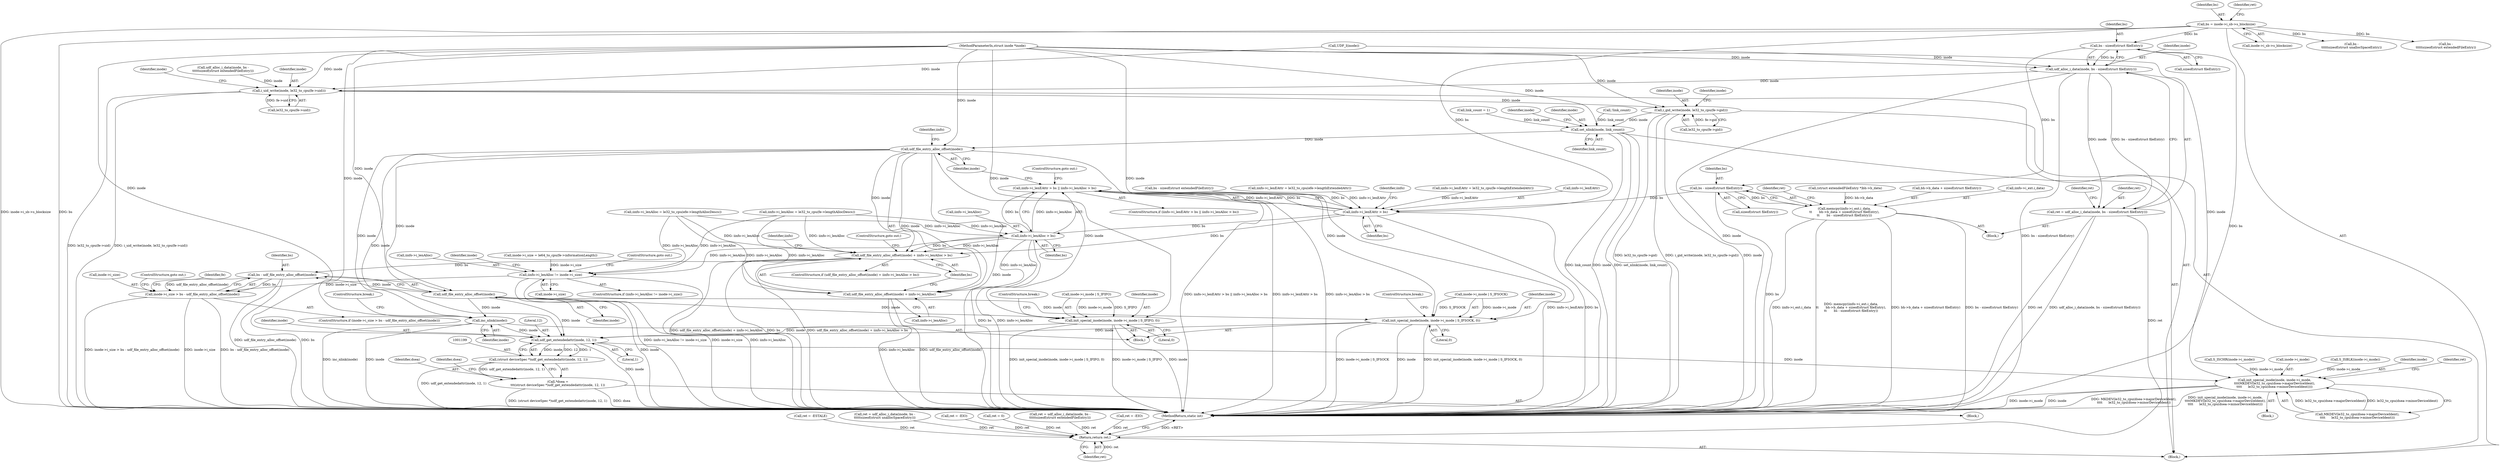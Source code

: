 digraph "0_linux_23b133bdc452aa441fcb9b82cbf6dd05cfd342d0@API" {
"1000483" [label="(Call,bs - sizeof(struct fileEntry))"];
"1000144" [label="(Call,bs = inode->i_sb->s_blocksize)"];
"1000481" [label="(Call,udf_alloc_i_data(inode, bs - sizeof(struct fileEntry)))"];
"1000479" [label="(Call,ret = udf_alloc_i_data(inode, bs - sizeof(struct fileEntry)))"];
"1001229" [label="(Return,return ret;)"];
"1000577" [label="(Call,i_uid_write(inode, le32_to_cpu(fe->uid)))"];
"1000611" [label="(Call,i_gid_write(inode, le32_to_cpu(fe->gid)))"];
"1000729" [label="(Call,set_nlink(inode, link_count))"];
"1000994" [label="(Call,udf_file_entry_alloc_offset(inode))"];
"1000992" [label="(Call,udf_file_entry_alloc_offset(inode) + iinfo->i_lenAlloc > bs)"];
"1001022" [label="(Call,bs - udf_file_entry_alloc_offset(inode))"];
"1001018" [label="(Call,inode->i_size > bs - udf_file_entry_alloc_offset(inode))"];
"1000993" [label="(Call,udf_file_entry_alloc_offset(inode) + iinfo->i_lenAlloc)"];
"1001024" [label="(Call,udf_file_entry_alloc_offset(inode))"];
"1001052" [label="(Call,inc_nlink(inode))"];
"1001200" [label="(Call,udf_get_extendedattr(inode, 12, 1))"];
"1001198" [label="(Call,(struct deviceSpec *)udf_get_extendedattr(inode, 12, 1))"];
"1001196" [label="(Call,*dsea =\n\t\t\t(struct deviceSpec *)udf_get_extendedattr(inode, 12, 1))"];
"1001207" [label="(Call,init_special_inode(inode, inode->i_mode,\n\t\t\t\tMKDEV(le32_to_cpu(dsea->majorDeviceIdent),\n\t\t\t\t      le32_to_cpu(dsea->minorDeviceIdent))))"];
"1001115" [label="(Call,init_special_inode(inode, inode->i_mode | S_IFIFO, 0))"];
"1001125" [label="(Call,init_special_inode(inode, inode->i_mode | S_IFSOCK, 0))"];
"1000502" [label="(Call,bs - sizeof(struct fileEntry))"];
"1000490" [label="(Call,memcpy(iinfo->i_ext.i_data,\n\t\t       bh->b_data + sizeof(struct fileEntry),\n\t\t       bs - sizeof(struct fileEntry)))"];
"1000980" [label="(Call,iinfo->i_lenEAttr > bs)"];
"1000979" [label="(Call,iinfo->i_lenEAttr > bs || iinfo->i_lenAlloc > bs)"];
"1000985" [label="(Call,iinfo->i_lenAlloc > bs)"];
"1001009" [label="(Call,iinfo->i_lenAlloc != inode->i_size)"];
"1000714" [label="(Call,!link_count)"];
"1001212" [label="(Call,MKDEV(le32_to_cpu(dsea->majorDeviceIdent),\n\t\t\t\t      le32_to_cpu(dsea->minorDeviceIdent)))"];
"1000990" [label="(ControlStructure,goto out;)"];
"1001196" [label="(Call,*dsea =\n\t\t\t(struct deviceSpec *)udf_get_extendedattr(inode, 12, 1))"];
"1001206" [label="(Block,)"];
"1001202" [label="(Literal,12)"];
"1001197" [label="(Identifier,dsea)"];
"1000729" [label="(Call,set_nlink(inode, link_count))"];
"1000468" [label="(Block,)"];
"1000479" [label="(Call,ret = udf_alloc_i_data(inode, bs - sizeof(struct fileEntry)))"];
"1001025" [label="(Identifier,inode)"];
"1001231" [label="(MethodReturn,static int)"];
"1001203" [label="(Literal,1)"];
"1001208" [label="(Identifier,inode)"];
"1000726" [label="(Call,link_count = 1)"];
"1000146" [label="(Call,inode->i_sb->s_blocksize)"];
"1000240" [label="(Call,(struct extendedFileEntry *)bh->b_data)"];
"1000732" [label="(Call,inode->i_size = le64_to_cpu(fe->informationLength))"];
"1000992" [label="(Call,udf_file_entry_alloc_offset(inode) + iinfo->i_lenAlloc > bs)"];
"1001019" [label="(Call,inode->i_size)"];
"1000454" [label="(Call,bs - sizeof(struct extendedFileEntry))"];
"1000578" [label="(Identifier,inode)"];
"1000145" [label="(Identifier,bs)"];
"1000985" [label="(Call,iinfo->i_lenAlloc > bs)"];
"1000431" [label="(Call,ret = udf_alloc_i_data(inode, bs -\n\t\t\t\t\tsizeof(struct extendedFileEntry)))"];
"1000484" [label="(Identifier,bs)"];
"1001133" [label="(ControlStructure,break;)"];
"1001024" [label="(Call,udf_file_entry_alloc_offset(inode))"];
"1000568" [label="(Call,ret = -EIO)"];
"1000144" [label="(Call,bs = inode->i_sb->s_blocksize)"];
"1001013" [label="(Call,inode->i_size)"];
"1000734" [label="(Identifier,inode)"];
"1000503" [label="(Identifier,bs)"];
"1001224" [label="(Identifier,ret)"];
"1000947" [label="(Call,iinfo->i_lenEAttr = le32_to_cpu(efe->lengthExtendedAttr))"];
"1000496" [label="(Call,bh->b_data + sizeof(struct fileEntry))"];
"1000483" [label="(Call,bs - sizeof(struct fileEntry))"];
"1001020" [label="(Identifier,inode)"];
"1000109" [label="(MethodParameterIn,struct inode *inode)"];
"1001125" [label="(Call,init_special_inode(inode, inode->i_mode | S_IFSOCK, 0))"];
"1000837" [label="(Call,iinfo->i_lenAlloc = le32_to_cpu(fe->lengthAllocDescs))"];
"1001022" [label="(Call,bs - udf_file_entry_alloc_offset(inode))"];
"1001052" [label="(Call,inc_nlink(inode))"];
"1001008" [label="(ControlStructure,if (iinfo->i_lenAlloc != inode->i_size))"];
"1000488" [label="(Identifier,ret)"];
"1000955" [label="(Call,iinfo->i_lenAlloc = le32_to_cpu(efe->lengthAllocDescs))"];
"1001186" [label="(Call,S_ISCHR(inode->i_mode))"];
"1000588" [label="(Identifier,inode)"];
"1000433" [label="(Call,udf_alloc_i_data(inode, bs -\n\t\t\t\t\tsizeof(struct extendedFileEntry)))"];
"1001018" [label="(Call,inode->i_size > bs - udf_file_entry_alloc_offset(inode))"];
"1000994" [label="(Call,udf_file_entry_alloc_offset(inode))"];
"1000731" [label="(Identifier,link_count)"];
"1000987" [label="(Identifier,iinfo)"];
"1000482" [label="(Identifier,inode)"];
"1000721" [label="(Call,ret = -ESTALE)"];
"1000490" [label="(Call,memcpy(iinfo->i_ext.i_data,\n\t\t       bh->b_data + sizeof(struct fileEntry),\n\t\t       bs - sizeof(struct fileEntry)))"];
"1000491" [label="(Call,iinfo->i_ext.i_data)"];
"1000122" [label="(Call,UDF_I(inode))"];
"1001033" [label="(Block,)"];
"1000730" [label="(Identifier,inode)"];
"1001230" [label="(Identifier,ret)"];
"1000622" [label="(Identifier,inode)"];
"1001115" [label="(Call,init_special_inode(inode, inode->i_mode | S_IFIFO, 0))"];
"1001209" [label="(Call,inode->i_mode)"];
"1001117" [label="(Call,inode->i_mode | S_IFIFO)"];
"1000111" [label="(Block,)"];
"1001009" [label="(Call,iinfo->i_lenAlloc != inode->i_size)"];
"1000485" [label="(Call,sizeof(struct fileEntry))"];
"1001004" [label="(Identifier,iinfo)"];
"1001194" [label="(Block,)"];
"1000995" [label="(Identifier,inode)"];
"1000480" [label="(Identifier,ret)"];
"1000984" [label="(Identifier,bs)"];
"1000829" [label="(Call,iinfo->i_lenEAttr = le32_to_cpu(fe->lengthExtendedAttr))"];
"1000611" [label="(Call,i_gid_write(inode, le32_to_cpu(fe->gid)))"];
"1000153" [label="(Identifier,ret)"];
"1000996" [label="(Call,iinfo->i_lenAlloc)"];
"1000539" [label="(Call,ret = udf_alloc_i_data(inode, bs -\n\t\t\t\t\tsizeof(struct unallocSpaceEntry)))"];
"1001026" [label="(ControlStructure,goto out;)"];
"1001229" [label="(Return,return ret;)"];
"1001122" [label="(Literal,0)"];
"1000613" [label="(Call,le32_to_cpu(fe->gid))"];
"1000999" [label="(Identifier,bs)"];
"1001205" [label="(Identifier,dsea)"];
"1001207" [label="(Call,init_special_inode(inode, inode->i_mode,\n\t\t\t\tMKDEV(le32_to_cpu(dsea->majorDeviceIdent),\n\t\t\t\t      le32_to_cpu(dsea->minorDeviceIdent))))"];
"1000993" [label="(Call,udf_file_entry_alloc_offset(inode) + iinfo->i_lenAlloc)"];
"1000152" [label="(Call,ret = -EIO)"];
"1001054" [label="(ControlStructure,break;)"];
"1001127" [label="(Call,inode->i_mode | S_IFSOCK)"];
"1000997" [label="(Identifier,iinfo)"];
"1000543" [label="(Call,bs -\n\t\t\t\t\tsizeof(struct unallocSpaceEntry))"];
"1001198" [label="(Call,(struct deviceSpec *)udf_get_extendedattr(inode, 12, 1))"];
"1001053" [label="(Identifier,inode)"];
"1000579" [label="(Call,le32_to_cpu(fe->uid))"];
"1000981" [label="(Call,iinfo->i_lenEAttr)"];
"1000612" [label="(Identifier,inode)"];
"1000569" [label="(Identifier,ret)"];
"1000481" [label="(Call,udf_alloc_i_data(inode, bs - sizeof(struct fileEntry)))"];
"1001126" [label="(Identifier,inode)"];
"1001201" [label="(Identifier,inode)"];
"1000989" [label="(Identifier,bs)"];
"1001017" [label="(ControlStructure,if (inode->i_size > bs - udf_file_entry_alloc_offset(inode)))"];
"1000577" [label="(Call,i_uid_write(inode, le32_to_cpu(fe->uid)))"];
"1001132" [label="(Literal,0)"];
"1001190" [label="(Call,S_ISBLK(inode->i_mode))"];
"1000502" [label="(Call,bs - sizeof(struct fileEntry))"];
"1001223" [label="(Call,ret = 0)"];
"1000504" [label="(Call,sizeof(struct fileEntry))"];
"1001023" [label="(Identifier,bs)"];
"1001116" [label="(Identifier,inode)"];
"1001200" [label="(Call,udf_get_extendedattr(inode, 12, 1))"];
"1000991" [label="(ControlStructure,if (udf_file_entry_alloc_offset(inode) + iinfo->i_lenAlloc > bs))"];
"1000986" [label="(Call,iinfo->i_lenAlloc)"];
"1001123" [label="(ControlStructure,break;)"];
"1001000" [label="(ControlStructure,goto out;)"];
"1000979" [label="(Call,iinfo->i_lenEAttr > bs || iinfo->i_lenAlloc > bs)"];
"1001016" [label="(ControlStructure,goto out;)"];
"1001030" [label="(Identifier,fe)"];
"1000978" [label="(ControlStructure,if (iinfo->i_lenEAttr > bs || iinfo->i_lenAlloc > bs))"];
"1001010" [label="(Call,iinfo->i_lenAlloc)"];
"1000980" [label="(Call,iinfo->i_lenEAttr > bs)"];
"1000435" [label="(Call,bs -\n\t\t\t\t\tsizeof(struct extendedFileEntry))"];
"1000483" -> "1000481"  [label="AST: "];
"1000483" -> "1000485"  [label="CFG: "];
"1000484" -> "1000483"  [label="AST: "];
"1000485" -> "1000483"  [label="AST: "];
"1000481" -> "1000483"  [label="CFG: "];
"1000483" -> "1001231"  [label="DDG: bs"];
"1000483" -> "1000481"  [label="DDG: bs"];
"1000144" -> "1000483"  [label="DDG: bs"];
"1000483" -> "1000502"  [label="DDG: bs"];
"1000144" -> "1000111"  [label="AST: "];
"1000144" -> "1000146"  [label="CFG: "];
"1000145" -> "1000144"  [label="AST: "];
"1000146" -> "1000144"  [label="AST: "];
"1000153" -> "1000144"  [label="CFG: "];
"1000144" -> "1001231"  [label="DDG: bs"];
"1000144" -> "1001231"  [label="DDG: inode->i_sb->s_blocksize"];
"1000144" -> "1000435"  [label="DDG: bs"];
"1000144" -> "1000543"  [label="DDG: bs"];
"1000144" -> "1000980"  [label="DDG: bs"];
"1000481" -> "1000479"  [label="AST: "];
"1000482" -> "1000481"  [label="AST: "];
"1000479" -> "1000481"  [label="CFG: "];
"1000481" -> "1001231"  [label="DDG: bs - sizeof(struct fileEntry)"];
"1000481" -> "1001231"  [label="DDG: inode"];
"1000481" -> "1000479"  [label="DDG: inode"];
"1000481" -> "1000479"  [label="DDG: bs - sizeof(struct fileEntry)"];
"1000122" -> "1000481"  [label="DDG: inode"];
"1000109" -> "1000481"  [label="DDG: inode"];
"1000481" -> "1000577"  [label="DDG: inode"];
"1000479" -> "1000468"  [label="AST: "];
"1000480" -> "1000479"  [label="AST: "];
"1000488" -> "1000479"  [label="CFG: "];
"1000479" -> "1001231"  [label="DDG: ret"];
"1000479" -> "1001231"  [label="DDG: udf_alloc_i_data(inode, bs - sizeof(struct fileEntry))"];
"1000479" -> "1001229"  [label="DDG: ret"];
"1001229" -> "1000111"  [label="AST: "];
"1001229" -> "1001230"  [label="CFG: "];
"1001230" -> "1001229"  [label="AST: "];
"1001231" -> "1001229"  [label="CFG: "];
"1001229" -> "1001231"  [label="DDG: <RET>"];
"1001230" -> "1001229"  [label="DDG: ret"];
"1000539" -> "1001229"  [label="DDG: ret"];
"1000568" -> "1001229"  [label="DDG: ret"];
"1000721" -> "1001229"  [label="DDG: ret"];
"1001223" -> "1001229"  [label="DDG: ret"];
"1000431" -> "1001229"  [label="DDG: ret"];
"1000152" -> "1001229"  [label="DDG: ret"];
"1000577" -> "1000111"  [label="AST: "];
"1000577" -> "1000579"  [label="CFG: "];
"1000578" -> "1000577"  [label="AST: "];
"1000579" -> "1000577"  [label="AST: "];
"1000588" -> "1000577"  [label="CFG: "];
"1000577" -> "1001231"  [label="DDG: le32_to_cpu(fe->uid)"];
"1000577" -> "1001231"  [label="DDG: i_uid_write(inode, le32_to_cpu(fe->uid))"];
"1000122" -> "1000577"  [label="DDG: inode"];
"1000433" -> "1000577"  [label="DDG: inode"];
"1000109" -> "1000577"  [label="DDG: inode"];
"1000579" -> "1000577"  [label="DDG: fe->uid"];
"1000577" -> "1000611"  [label="DDG: inode"];
"1000611" -> "1000111"  [label="AST: "];
"1000611" -> "1000613"  [label="CFG: "];
"1000612" -> "1000611"  [label="AST: "];
"1000613" -> "1000611"  [label="AST: "];
"1000622" -> "1000611"  [label="CFG: "];
"1000611" -> "1001231"  [label="DDG: le32_to_cpu(fe->gid)"];
"1000611" -> "1001231"  [label="DDG: i_gid_write(inode, le32_to_cpu(fe->gid))"];
"1000611" -> "1001231"  [label="DDG: inode"];
"1000109" -> "1000611"  [label="DDG: inode"];
"1000613" -> "1000611"  [label="DDG: fe->gid"];
"1000611" -> "1000729"  [label="DDG: inode"];
"1000729" -> "1000111"  [label="AST: "];
"1000729" -> "1000731"  [label="CFG: "];
"1000730" -> "1000729"  [label="AST: "];
"1000731" -> "1000729"  [label="AST: "];
"1000734" -> "1000729"  [label="CFG: "];
"1000729" -> "1001231"  [label="DDG: inode"];
"1000729" -> "1001231"  [label="DDG: set_nlink(inode, link_count)"];
"1000729" -> "1001231"  [label="DDG: link_count"];
"1000109" -> "1000729"  [label="DDG: inode"];
"1000714" -> "1000729"  [label="DDG: link_count"];
"1000726" -> "1000729"  [label="DDG: link_count"];
"1000729" -> "1000994"  [label="DDG: inode"];
"1000994" -> "1000993"  [label="AST: "];
"1000994" -> "1000995"  [label="CFG: "];
"1000995" -> "1000994"  [label="AST: "];
"1000997" -> "1000994"  [label="CFG: "];
"1000994" -> "1001231"  [label="DDG: inode"];
"1000994" -> "1000992"  [label="DDG: inode"];
"1000994" -> "1000993"  [label="DDG: inode"];
"1000109" -> "1000994"  [label="DDG: inode"];
"1000994" -> "1001024"  [label="DDG: inode"];
"1000994" -> "1001052"  [label="DDG: inode"];
"1000994" -> "1001115"  [label="DDG: inode"];
"1000994" -> "1001125"  [label="DDG: inode"];
"1000994" -> "1001200"  [label="DDG: inode"];
"1000992" -> "1000991"  [label="AST: "];
"1000992" -> "1000999"  [label="CFG: "];
"1000993" -> "1000992"  [label="AST: "];
"1000999" -> "1000992"  [label="AST: "];
"1001000" -> "1000992"  [label="CFG: "];
"1001004" -> "1000992"  [label="CFG: "];
"1000992" -> "1001231"  [label="DDG: udf_file_entry_alloc_offset(inode) + iinfo->i_lenAlloc"];
"1000992" -> "1001231"  [label="DDG: bs"];
"1000992" -> "1001231"  [label="DDG: udf_file_entry_alloc_offset(inode) + iinfo->i_lenAlloc > bs"];
"1000837" -> "1000992"  [label="DDG: iinfo->i_lenAlloc"];
"1000985" -> "1000992"  [label="DDG: iinfo->i_lenAlloc"];
"1000985" -> "1000992"  [label="DDG: bs"];
"1000955" -> "1000992"  [label="DDG: iinfo->i_lenAlloc"];
"1000980" -> "1000992"  [label="DDG: bs"];
"1000992" -> "1001022"  [label="DDG: bs"];
"1001022" -> "1001018"  [label="AST: "];
"1001022" -> "1001024"  [label="CFG: "];
"1001023" -> "1001022"  [label="AST: "];
"1001024" -> "1001022"  [label="AST: "];
"1001018" -> "1001022"  [label="CFG: "];
"1001022" -> "1001231"  [label="DDG: udf_file_entry_alloc_offset(inode)"];
"1001022" -> "1001231"  [label="DDG: bs"];
"1001022" -> "1001018"  [label="DDG: bs"];
"1001022" -> "1001018"  [label="DDG: udf_file_entry_alloc_offset(inode)"];
"1001024" -> "1001022"  [label="DDG: inode"];
"1001018" -> "1001017"  [label="AST: "];
"1001019" -> "1001018"  [label="AST: "];
"1001026" -> "1001018"  [label="CFG: "];
"1001030" -> "1001018"  [label="CFG: "];
"1001018" -> "1001231"  [label="DDG: inode->i_size > bs - udf_file_entry_alloc_offset(inode)"];
"1001018" -> "1001231"  [label="DDG: inode->i_size"];
"1001018" -> "1001231"  [label="DDG: bs - udf_file_entry_alloc_offset(inode)"];
"1001009" -> "1001018"  [label="DDG: inode->i_size"];
"1000993" -> "1000996"  [label="CFG: "];
"1000996" -> "1000993"  [label="AST: "];
"1000999" -> "1000993"  [label="CFG: "];
"1000993" -> "1001231"  [label="DDG: iinfo->i_lenAlloc"];
"1000993" -> "1001231"  [label="DDG: udf_file_entry_alloc_offset(inode)"];
"1000837" -> "1000993"  [label="DDG: iinfo->i_lenAlloc"];
"1000985" -> "1000993"  [label="DDG: iinfo->i_lenAlloc"];
"1000955" -> "1000993"  [label="DDG: iinfo->i_lenAlloc"];
"1001024" -> "1001025"  [label="CFG: "];
"1001025" -> "1001024"  [label="AST: "];
"1001024" -> "1001231"  [label="DDG: inode"];
"1000109" -> "1001024"  [label="DDG: inode"];
"1001024" -> "1001052"  [label="DDG: inode"];
"1001024" -> "1001115"  [label="DDG: inode"];
"1001024" -> "1001125"  [label="DDG: inode"];
"1001024" -> "1001200"  [label="DDG: inode"];
"1001052" -> "1001033"  [label="AST: "];
"1001052" -> "1001053"  [label="CFG: "];
"1001053" -> "1001052"  [label="AST: "];
"1001054" -> "1001052"  [label="CFG: "];
"1001052" -> "1001231"  [label="DDG: inc_nlink(inode)"];
"1001052" -> "1001231"  [label="DDG: inode"];
"1000109" -> "1001052"  [label="DDG: inode"];
"1001052" -> "1001200"  [label="DDG: inode"];
"1001200" -> "1001198"  [label="AST: "];
"1001200" -> "1001203"  [label="CFG: "];
"1001201" -> "1001200"  [label="AST: "];
"1001202" -> "1001200"  [label="AST: "];
"1001203" -> "1001200"  [label="AST: "];
"1001198" -> "1001200"  [label="CFG: "];
"1001200" -> "1001231"  [label="DDG: inode"];
"1001200" -> "1001198"  [label="DDG: inode"];
"1001200" -> "1001198"  [label="DDG: 12"];
"1001200" -> "1001198"  [label="DDG: 1"];
"1001115" -> "1001200"  [label="DDG: inode"];
"1001125" -> "1001200"  [label="DDG: inode"];
"1000109" -> "1001200"  [label="DDG: inode"];
"1001200" -> "1001207"  [label="DDG: inode"];
"1001198" -> "1001196"  [label="AST: "];
"1001199" -> "1001198"  [label="AST: "];
"1001196" -> "1001198"  [label="CFG: "];
"1001198" -> "1001231"  [label="DDG: udf_get_extendedattr(inode, 12, 1)"];
"1001198" -> "1001196"  [label="DDG: udf_get_extendedattr(inode, 12, 1)"];
"1001196" -> "1001194"  [label="AST: "];
"1001197" -> "1001196"  [label="AST: "];
"1001205" -> "1001196"  [label="CFG: "];
"1001196" -> "1001231"  [label="DDG: dsea"];
"1001196" -> "1001231"  [label="DDG: (struct deviceSpec *)udf_get_extendedattr(inode, 12, 1)"];
"1001207" -> "1001206"  [label="AST: "];
"1001207" -> "1001212"  [label="CFG: "];
"1001208" -> "1001207"  [label="AST: "];
"1001209" -> "1001207"  [label="AST: "];
"1001212" -> "1001207"  [label="AST: "];
"1001224" -> "1001207"  [label="CFG: "];
"1001207" -> "1001231"  [label="DDG: inode->i_mode"];
"1001207" -> "1001231"  [label="DDG: inode"];
"1001207" -> "1001231"  [label="DDG: MKDEV(le32_to_cpu(dsea->majorDeviceIdent),\n\t\t\t\t      le32_to_cpu(dsea->minorDeviceIdent))"];
"1001207" -> "1001231"  [label="DDG: init_special_inode(inode, inode->i_mode,\n\t\t\t\tMKDEV(le32_to_cpu(dsea->majorDeviceIdent),\n\t\t\t\t      le32_to_cpu(dsea->minorDeviceIdent)))"];
"1000109" -> "1001207"  [label="DDG: inode"];
"1001190" -> "1001207"  [label="DDG: inode->i_mode"];
"1001186" -> "1001207"  [label="DDG: inode->i_mode"];
"1001212" -> "1001207"  [label="DDG: le32_to_cpu(dsea->majorDeviceIdent)"];
"1001212" -> "1001207"  [label="DDG: le32_to_cpu(dsea->minorDeviceIdent)"];
"1001115" -> "1001033"  [label="AST: "];
"1001115" -> "1001122"  [label="CFG: "];
"1001116" -> "1001115"  [label="AST: "];
"1001117" -> "1001115"  [label="AST: "];
"1001122" -> "1001115"  [label="AST: "];
"1001123" -> "1001115"  [label="CFG: "];
"1001115" -> "1001231"  [label="DDG: inode"];
"1001115" -> "1001231"  [label="DDG: init_special_inode(inode, inode->i_mode | S_IFIFO, 0)"];
"1001115" -> "1001231"  [label="DDG: inode->i_mode | S_IFIFO"];
"1000109" -> "1001115"  [label="DDG: inode"];
"1001117" -> "1001115"  [label="DDG: inode->i_mode"];
"1001117" -> "1001115"  [label="DDG: S_IFIFO"];
"1001125" -> "1001033"  [label="AST: "];
"1001125" -> "1001132"  [label="CFG: "];
"1001126" -> "1001125"  [label="AST: "];
"1001127" -> "1001125"  [label="AST: "];
"1001132" -> "1001125"  [label="AST: "];
"1001133" -> "1001125"  [label="CFG: "];
"1001125" -> "1001231"  [label="DDG: inode->i_mode | S_IFSOCK"];
"1001125" -> "1001231"  [label="DDG: inode"];
"1001125" -> "1001231"  [label="DDG: init_special_inode(inode, inode->i_mode | S_IFSOCK, 0)"];
"1000109" -> "1001125"  [label="DDG: inode"];
"1001127" -> "1001125"  [label="DDG: inode->i_mode"];
"1001127" -> "1001125"  [label="DDG: S_IFSOCK"];
"1000502" -> "1000490"  [label="AST: "];
"1000502" -> "1000504"  [label="CFG: "];
"1000503" -> "1000502"  [label="AST: "];
"1000504" -> "1000502"  [label="AST: "];
"1000490" -> "1000502"  [label="CFG: "];
"1000502" -> "1001231"  [label="DDG: bs"];
"1000502" -> "1000490"  [label="DDG: bs"];
"1000502" -> "1000980"  [label="DDG: bs"];
"1000490" -> "1000468"  [label="AST: "];
"1000491" -> "1000490"  [label="AST: "];
"1000496" -> "1000490"  [label="AST: "];
"1000569" -> "1000490"  [label="CFG: "];
"1000490" -> "1001231"  [label="DDG: bh->b_data + sizeof(struct fileEntry)"];
"1000490" -> "1001231"  [label="DDG: bs - sizeof(struct fileEntry)"];
"1000490" -> "1001231"  [label="DDG: iinfo->i_ext.i_data"];
"1000490" -> "1001231"  [label="DDG: memcpy(iinfo->i_ext.i_data,\n\t\t       bh->b_data + sizeof(struct fileEntry),\n\t\t       bs - sizeof(struct fileEntry))"];
"1000240" -> "1000490"  [label="DDG: bh->b_data"];
"1000980" -> "1000979"  [label="AST: "];
"1000980" -> "1000984"  [label="CFG: "];
"1000981" -> "1000980"  [label="AST: "];
"1000984" -> "1000980"  [label="AST: "];
"1000987" -> "1000980"  [label="CFG: "];
"1000979" -> "1000980"  [label="CFG: "];
"1000980" -> "1001231"  [label="DDG: bs"];
"1000980" -> "1001231"  [label="DDG: iinfo->i_lenEAttr"];
"1000980" -> "1000979"  [label="DDG: iinfo->i_lenEAttr"];
"1000980" -> "1000979"  [label="DDG: bs"];
"1000829" -> "1000980"  [label="DDG: iinfo->i_lenEAttr"];
"1000947" -> "1000980"  [label="DDG: iinfo->i_lenEAttr"];
"1000454" -> "1000980"  [label="DDG: bs"];
"1000980" -> "1000985"  [label="DDG: bs"];
"1000979" -> "1000978"  [label="AST: "];
"1000979" -> "1000985"  [label="CFG: "];
"1000985" -> "1000979"  [label="AST: "];
"1000990" -> "1000979"  [label="CFG: "];
"1000995" -> "1000979"  [label="CFG: "];
"1000979" -> "1001231"  [label="DDG: iinfo->i_lenEAttr > bs || iinfo->i_lenAlloc > bs"];
"1000979" -> "1001231"  [label="DDG: iinfo->i_lenEAttr > bs"];
"1000979" -> "1001231"  [label="DDG: iinfo->i_lenAlloc > bs"];
"1000985" -> "1000979"  [label="DDG: iinfo->i_lenAlloc"];
"1000985" -> "1000979"  [label="DDG: bs"];
"1000985" -> "1000989"  [label="CFG: "];
"1000986" -> "1000985"  [label="AST: "];
"1000989" -> "1000985"  [label="AST: "];
"1000985" -> "1001231"  [label="DDG: bs"];
"1000985" -> "1001231"  [label="DDG: iinfo->i_lenAlloc"];
"1000837" -> "1000985"  [label="DDG: iinfo->i_lenAlloc"];
"1000955" -> "1000985"  [label="DDG: iinfo->i_lenAlloc"];
"1000985" -> "1001009"  [label="DDG: iinfo->i_lenAlloc"];
"1001009" -> "1001008"  [label="AST: "];
"1001009" -> "1001013"  [label="CFG: "];
"1001010" -> "1001009"  [label="AST: "];
"1001013" -> "1001009"  [label="AST: "];
"1001016" -> "1001009"  [label="CFG: "];
"1001020" -> "1001009"  [label="CFG: "];
"1001009" -> "1001231"  [label="DDG: iinfo->i_lenAlloc != inode->i_size"];
"1001009" -> "1001231"  [label="DDG: inode->i_size"];
"1001009" -> "1001231"  [label="DDG: iinfo->i_lenAlloc"];
"1000837" -> "1001009"  [label="DDG: iinfo->i_lenAlloc"];
"1000955" -> "1001009"  [label="DDG: iinfo->i_lenAlloc"];
"1000732" -> "1001009"  [label="DDG: inode->i_size"];
}
